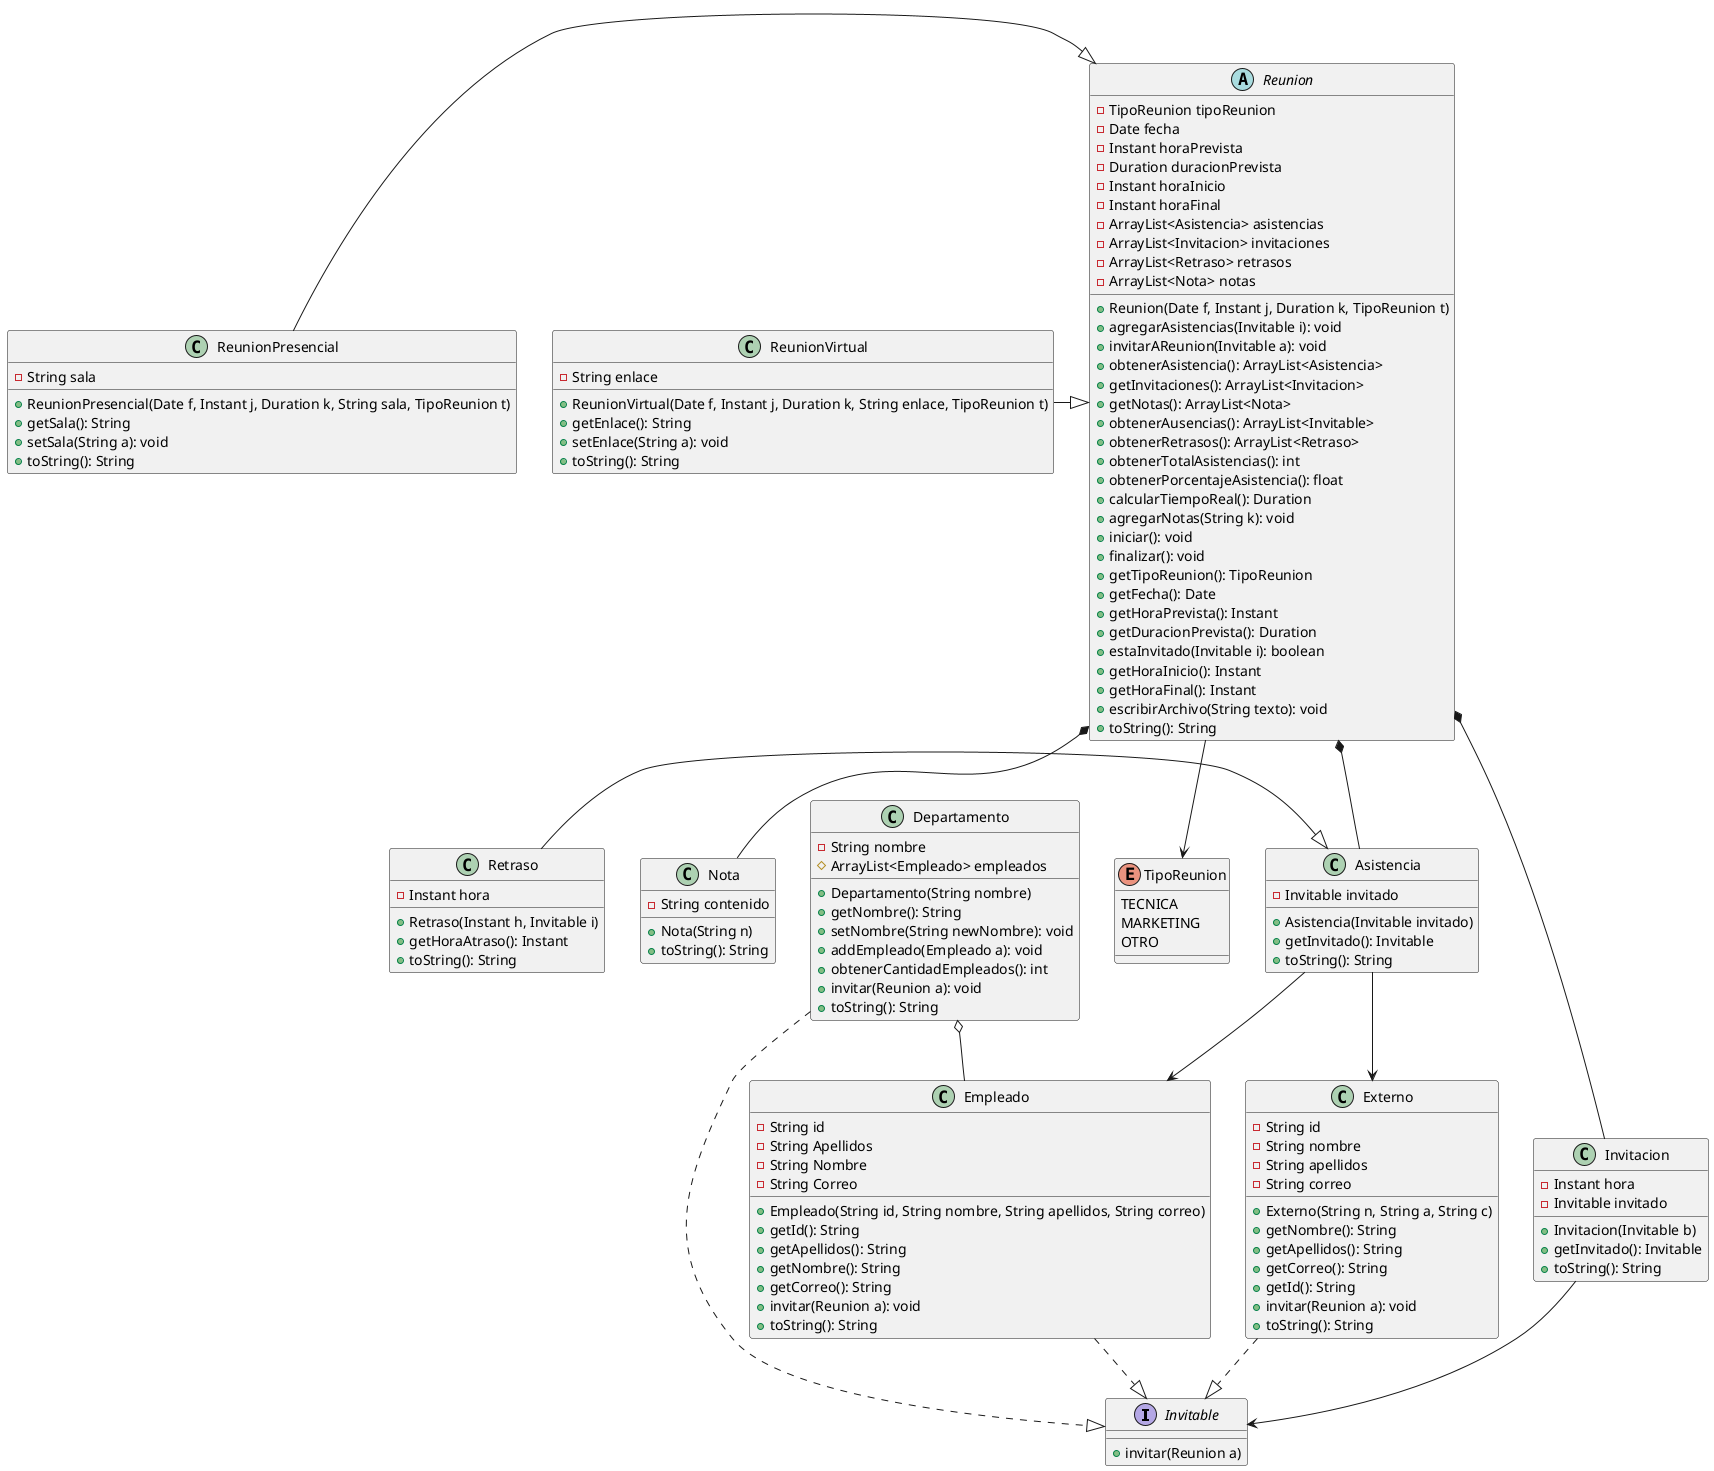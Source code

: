 @startuml

' ==== INTERFACES ====
interface Invitable {
    + invitar(Reunion a)
}

' ==== CLASES ====
class Asistencia {
    - Invitable invitado
    + Asistencia(Invitable invitado)
    + getInvitado(): Invitable
    + toString(): String
}

class Departamento {
    - String nombre
    # ArrayList<Empleado> empleados
    + Departamento(String nombre)
    + getNombre(): String
    + setNombre(String newNombre): void
    + addEmpleado(Empleado a): void
    + obtenerCantidadEmpleados(): int
    + invitar(Reunion a): void
    + toString(): String
}

class Empleado {
    - String id
    - String Apellidos
    - String Nombre
    - String Correo
    + Empleado(String id, String nombre, String apellidos, String correo)
    + getId(): String
    + getApellidos(): String
    + getNombre(): String
    + getCorreo(): String
    + invitar(Reunion a): void
    + toString(): String
}

class Invitacion {
    - Instant hora
    - Invitable invitado
    + Invitacion(Invitable b)
    + getInvitado(): Invitable
    + toString(): String
}

class Nota {
    - String contenido
    + Nota(String n)
    + toString(): String
}

class Retraso {
    - Instant hora
    + Retraso(Instant h, Invitable i)
    + getHoraAtraso(): Instant
    + toString(): String
}

abstract class Reunion {
    - TipoReunion tipoReunion
    - Date fecha
    - Instant horaPrevista
    - Duration duracionPrevista
    - Instant horaInicio
    - Instant horaFinal
    - ArrayList<Asistencia> asistencias
    - ArrayList<Invitacion> invitaciones
    - ArrayList<Retraso> retrasos
    - ArrayList<Nota> notas
    + Reunion(Date f, Instant j, Duration k, TipoReunion t)
    + agregarAsistencias(Invitable i): void
    + invitarAReunion(Invitable a): void
    + obtenerAsistencia(): ArrayList<Asistencia>
    + getInvitaciones(): ArrayList<Invitacion>
    + getNotas(): ArrayList<Nota>
    + obtenerAusencias(): ArrayList<Invitable>
    + obtenerRetrasos(): ArrayList<Retraso>
    + obtenerTotalAsistencias(): int
    + obtenerPorcentajeAsistencia(): float
    + calcularTiempoReal(): Duration
    + agregarNotas(String k): void
    + iniciar(): void
    + finalizar(): void
    + getTipoReunion(): TipoReunion
    + getFecha(): Date
    + getHoraPrevista(): Instant
    + getDuracionPrevista(): Duration
    + estaInvitado(Invitable i): boolean
    + getHoraInicio(): Instant
    + getHoraFinal(): Instant
    + escribirArchivo(String texto): void
    + toString(): String

}

class ReunionPresencial {
    - String sala
    + ReunionPresencial(Date f, Instant j, Duration k, String sala, TipoReunion t)
    + getSala(): String
    + setSala(String a): void
    + toString(): String
}

class ReunionVirtual {
    - String enlace
    + ReunionVirtual(Date f, Instant j, Duration k, String enlace, TipoReunion t)
    + getEnlace(): String
    + setEnlace(String a): void
    + toString(): String
}
class Externo {
    - String id
    - String nombre
    - String apellidos
    - String correo
    + Externo(String n, String a, String c)
    + getNombre(): String
    + getApellidos(): String
    + getCorreo(): String
    + getId(): String
    + invitar(Reunion a): void
    + toString(): String
}


enum TipoReunion {
    TECNICA
    MARKETING
    OTRO
}

Asistencia --> Empleado
Departamento ..|> Invitable
Empleado ..|> Invitable
Departamento  o--  Empleado
Invitacion --> Invitable
Retraso -|> Asistencia
Reunion  -->  TipoReunion
Reunion  *--  Nota
Reunion  *--  Asistencia
ReunionPresencial -|> Reunion
ReunionVirtual -|> Reunion
Reunion  *--  Invitacion
Externo ..|> Invitable
Asistencia -->Externo


@enduml

